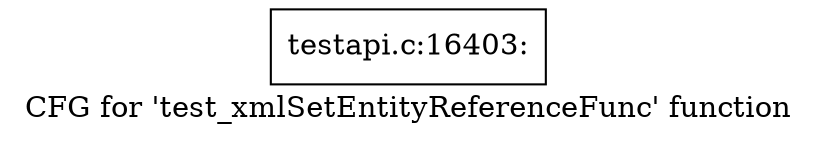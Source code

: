 digraph "CFG for 'test_xmlSetEntityReferenceFunc' function" {
	label="CFG for 'test_xmlSetEntityReferenceFunc' function";

	Node0x4971d60 [shape=record,label="{testapi.c:16403:}"];
}
